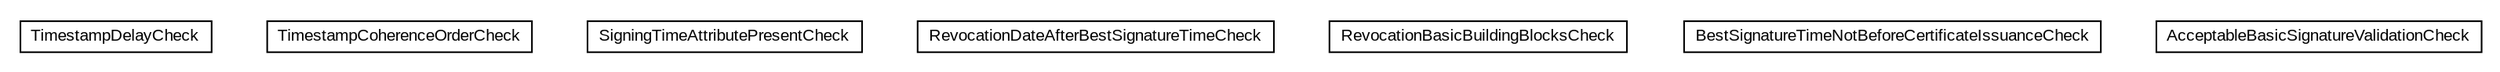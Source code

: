 #!/usr/local/bin/dot
#
# Class diagram 
# Generated by UMLGraph version R5_6-24-gf6e263 (http://www.umlgraph.org/)
#

digraph G {
	edge [fontname="arial",fontsize=10,labelfontname="arial",labelfontsize=10];
	node [fontname="arial",fontsize=10,shape=plaintext];
	nodesep=0.25;
	ranksep=0.5;
	// eu.europa.esig.dss.validation.process.vpfltvd.checks.TimestampDelayCheck
	c52576 [label=<<table title="eu.europa.esig.dss.validation.process.vpfltvd.checks.TimestampDelayCheck" border="0" cellborder="1" cellspacing="0" cellpadding="2" port="p" href="./TimestampDelayCheck.html">
		<tr><td><table border="0" cellspacing="0" cellpadding="1">
<tr><td align="center" balign="center"> TimestampDelayCheck </td></tr>
		</table></td></tr>
		</table>>, URL="./TimestampDelayCheck.html", fontname="arial", fontcolor="black", fontsize=10.0];
	// eu.europa.esig.dss.validation.process.vpfltvd.checks.TimestampCoherenceOrderCheck
	c52577 [label=<<table title="eu.europa.esig.dss.validation.process.vpfltvd.checks.TimestampCoherenceOrderCheck" border="0" cellborder="1" cellspacing="0" cellpadding="2" port="p" href="./TimestampCoherenceOrderCheck.html">
		<tr><td><table border="0" cellspacing="0" cellpadding="1">
<tr><td align="center" balign="center"> TimestampCoherenceOrderCheck </td></tr>
		</table></td></tr>
		</table>>, URL="./TimestampCoherenceOrderCheck.html", fontname="arial", fontcolor="black", fontsize=10.0];
	// eu.europa.esig.dss.validation.process.vpfltvd.checks.SigningTimeAttributePresentCheck
	c52578 [label=<<table title="eu.europa.esig.dss.validation.process.vpfltvd.checks.SigningTimeAttributePresentCheck" border="0" cellborder="1" cellspacing="0" cellpadding="2" port="p" href="./SigningTimeAttributePresentCheck.html">
		<tr><td><table border="0" cellspacing="0" cellpadding="1">
<tr><td align="center" balign="center"> SigningTimeAttributePresentCheck </td></tr>
		</table></td></tr>
		</table>>, URL="./SigningTimeAttributePresentCheck.html", fontname="arial", fontcolor="black", fontsize=10.0];
	// eu.europa.esig.dss.validation.process.vpfltvd.checks.RevocationDateAfterBestSignatureTimeCheck
	c52579 [label=<<table title="eu.europa.esig.dss.validation.process.vpfltvd.checks.RevocationDateAfterBestSignatureTimeCheck" border="0" cellborder="1" cellspacing="0" cellpadding="2" port="p" href="./RevocationDateAfterBestSignatureTimeCheck.html">
		<tr><td><table border="0" cellspacing="0" cellpadding="1">
<tr><td align="center" balign="center"> RevocationDateAfterBestSignatureTimeCheck </td></tr>
		</table></td></tr>
		</table>>, URL="./RevocationDateAfterBestSignatureTimeCheck.html", fontname="arial", fontcolor="black", fontsize=10.0];
	// eu.europa.esig.dss.validation.process.vpfltvd.checks.RevocationBasicBuildingBlocksCheck
	c52580 [label=<<table title="eu.europa.esig.dss.validation.process.vpfltvd.checks.RevocationBasicBuildingBlocksCheck" border="0" cellborder="1" cellspacing="0" cellpadding="2" port="p" href="./RevocationBasicBuildingBlocksCheck.html">
		<tr><td><table border="0" cellspacing="0" cellpadding="1">
<tr><td align="center" balign="center"> RevocationBasicBuildingBlocksCheck </td></tr>
		</table></td></tr>
		</table>>, URL="./RevocationBasicBuildingBlocksCheck.html", fontname="arial", fontcolor="black", fontsize=10.0];
	// eu.europa.esig.dss.validation.process.vpfltvd.checks.BestSignatureTimeNotBeforeCertificateIssuanceCheck
	c52581 [label=<<table title="eu.europa.esig.dss.validation.process.vpfltvd.checks.BestSignatureTimeNotBeforeCertificateIssuanceCheck" border="0" cellborder="1" cellspacing="0" cellpadding="2" port="p" href="./BestSignatureTimeNotBeforeCertificateIssuanceCheck.html">
		<tr><td><table border="0" cellspacing="0" cellpadding="1">
<tr><td align="center" balign="center"> BestSignatureTimeNotBeforeCertificateIssuanceCheck </td></tr>
		</table></td></tr>
		</table>>, URL="./BestSignatureTimeNotBeforeCertificateIssuanceCheck.html", fontname="arial", fontcolor="black", fontsize=10.0];
	// eu.europa.esig.dss.validation.process.vpfltvd.checks.AcceptableBasicSignatureValidationCheck
	c52582 [label=<<table title="eu.europa.esig.dss.validation.process.vpfltvd.checks.AcceptableBasicSignatureValidationCheck" border="0" cellborder="1" cellspacing="0" cellpadding="2" port="p" href="./AcceptableBasicSignatureValidationCheck.html">
		<tr><td><table border="0" cellspacing="0" cellpadding="1">
<tr><td align="center" balign="center"> AcceptableBasicSignatureValidationCheck </td></tr>
		</table></td></tr>
		</table>>, URL="./AcceptableBasicSignatureValidationCheck.html", fontname="arial", fontcolor="black", fontsize=10.0];
}

